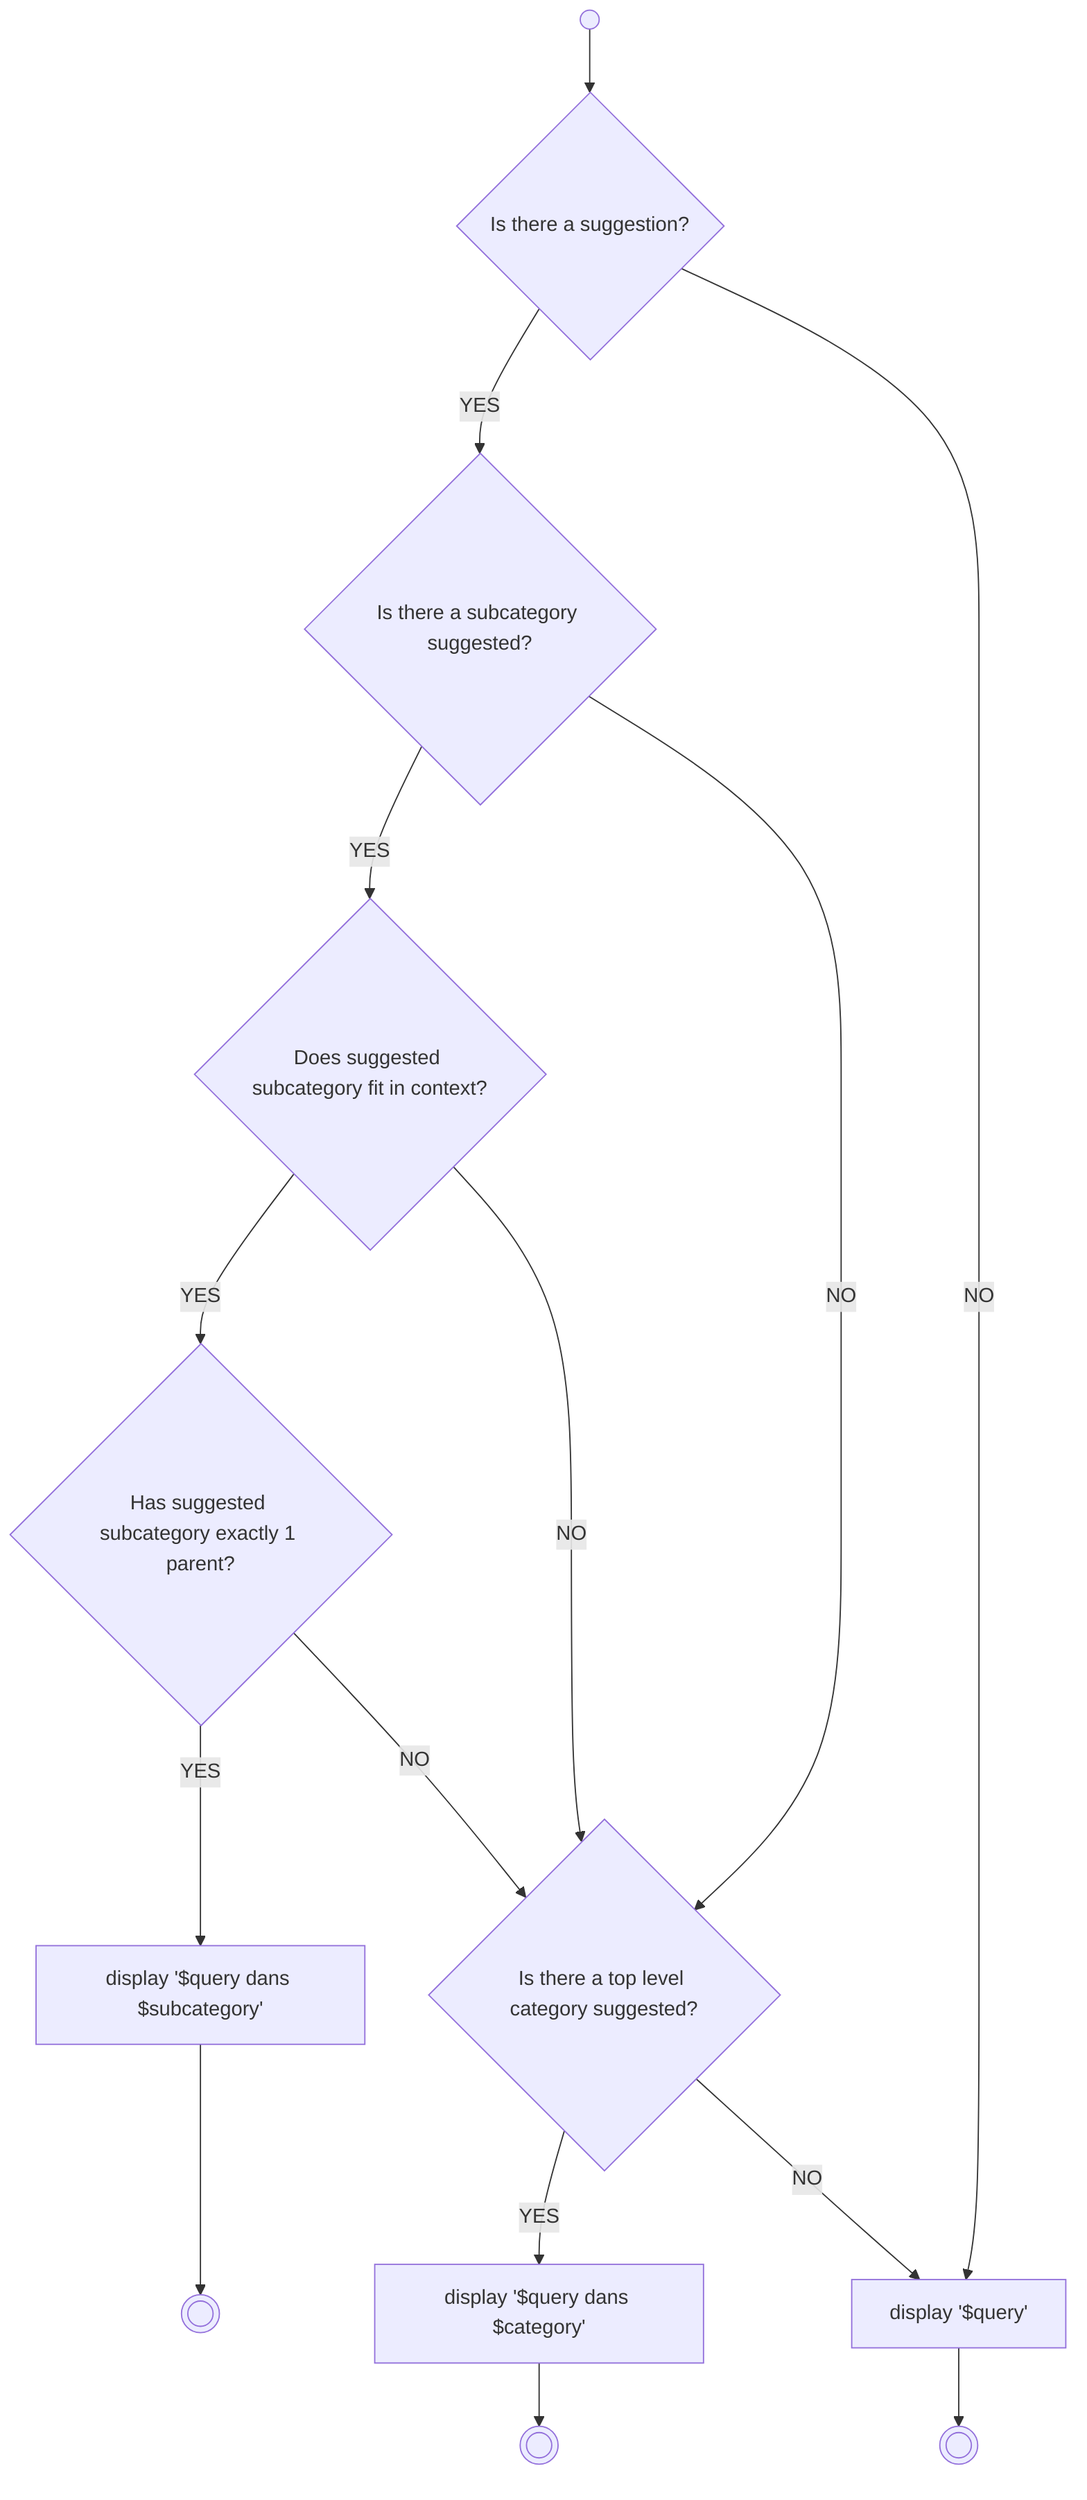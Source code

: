 flowchart TB
    A(( )) --> C{Is there a suggestion?}
    C --> |YES| D{Is there a subcategory suggested?}
    C --> |NO| E[display '$query']
    D --> |YES| F{Does suggested subcategory fit in context?}
    D --> |NO| G{Is there a top level category suggested?}
    E --> L((( )))
    F --> |YES| H{Has suggested subcategory exactly 1 parent?}
    F --> |NO| G
    G --> |YES| K[display '$query dans $category']
    G --> |NO| E
    H --> |YES| J[display '$query dans $subcategory']
    H --> |NO| G
    J --> M((( )))
    K --> N((( )))